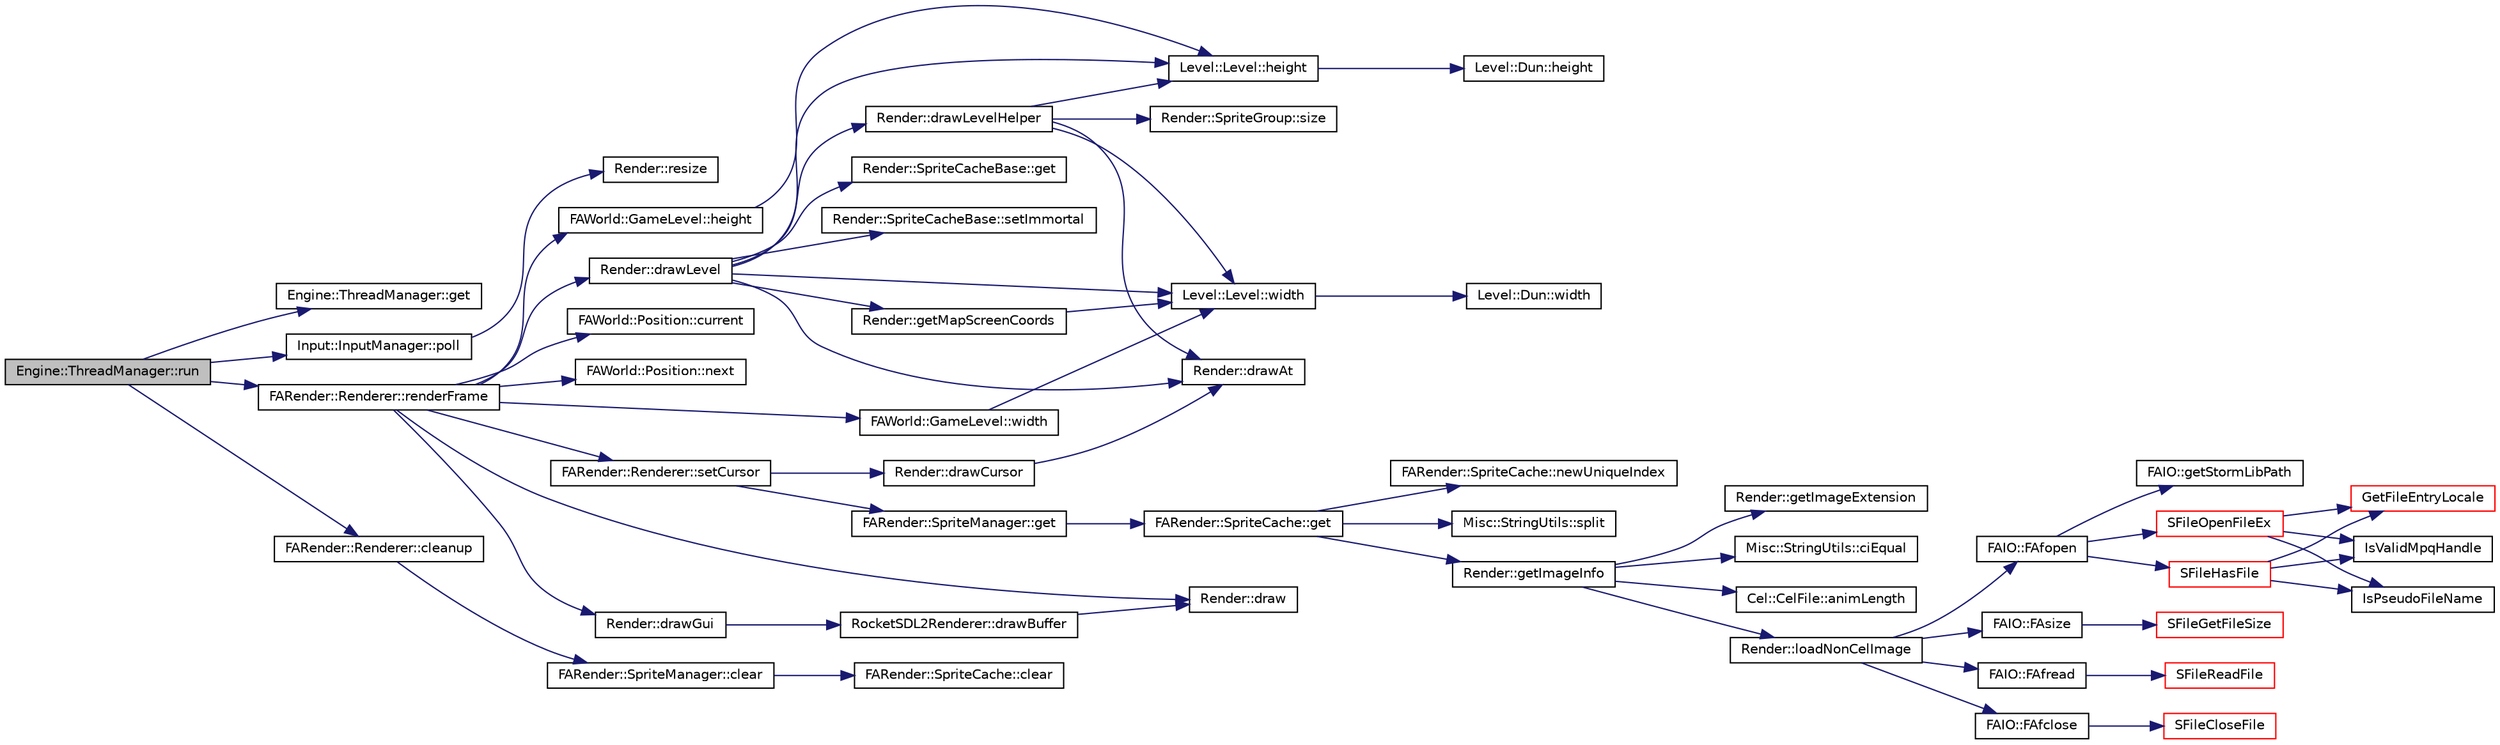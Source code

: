 digraph G
{
  edge [fontname="Helvetica",fontsize="10",labelfontname="Helvetica",labelfontsize="10"];
  node [fontname="Helvetica",fontsize="10",shape=record];
  rankdir="LR";
  Node1 [label="Engine::ThreadManager::run",height=0.2,width=0.4,color="black", fillcolor="grey75", style="filled" fontcolor="black"];
  Node1 -> Node2 [color="midnightblue",fontsize="10",style="solid",fontname="Helvetica"];
  Node2 [label="Engine::ThreadManager::get",height=0.2,width=0.4,color="black", fillcolor="white", style="filled",URL="$class_engine_1_1_thread_manager.html#a27827da1557a748ed2bb248d50d7a1ca"];
  Node1 -> Node3 [color="midnightblue",fontsize="10",style="solid",fontname="Helvetica"];
  Node3 [label="Input::InputManager::poll",height=0.2,width=0.4,color="black", fillcolor="white", style="filled",URL="$class_input_1_1_input_manager.html#a8c487668bd5ec294cfcccb94337f43d7"];
  Node3 -> Node4 [color="midnightblue",fontsize="10",style="solid",fontname="Helvetica"];
  Node4 [label="Render::resize",height=0.2,width=0.4,color="black", fillcolor="white", style="filled",URL="$namespace_render.html#aec95c0d3bbbec74e588dfefc1e0a1d9f"];
  Node1 -> Node5 [color="midnightblue",fontsize="10",style="solid",fontname="Helvetica"];
  Node5 [label="FARender::Renderer::renderFrame",height=0.2,width=0.4,color="black", fillcolor="white", style="filled",URL="$class_f_a_render_1_1_renderer.html#ad6e983189d6cf6b7aaef89d54ed89396",tooltip="To be called only by Engine::ThreadManager."];
  Node5 -> Node6 [color="midnightblue",fontsize="10",style="solid",fontname="Helvetica"];
  Node6 [label="FAWorld::GameLevel::width",height=0.2,width=0.4,color="black", fillcolor="white", style="filled",URL="$class_f_a_world_1_1_game_level.html#af36b2f0b685b079cba343778904c5930"];
  Node6 -> Node7 [color="midnightblue",fontsize="10",style="solid",fontname="Helvetica"];
  Node7 [label="Level::Level::width",height=0.2,width=0.4,color="black", fillcolor="white", style="filled",URL="$class_level_1_1_level.html#a8a9ab47247600f305776f3d62b73a46a"];
  Node7 -> Node8 [color="midnightblue",fontsize="10",style="solid",fontname="Helvetica"];
  Node8 [label="Level::Dun::width",height=0.2,width=0.4,color="black", fillcolor="white", style="filled",URL="$class_level_1_1_dun.html#a484e94f5c0d423b9277ee500583c510d"];
  Node5 -> Node9 [color="midnightblue",fontsize="10",style="solid",fontname="Helvetica"];
  Node9 [label="FAWorld::GameLevel::height",height=0.2,width=0.4,color="black", fillcolor="white", style="filled",URL="$class_f_a_world_1_1_game_level.html#ad576185f819af1be6b83418031d0cc58"];
  Node9 -> Node10 [color="midnightblue",fontsize="10",style="solid",fontname="Helvetica"];
  Node10 [label="Level::Level::height",height=0.2,width=0.4,color="black", fillcolor="white", style="filled",URL="$class_level_1_1_level.html#a2192aa396aedd8d135e8e027ed8a826e"];
  Node10 -> Node11 [color="midnightblue",fontsize="10",style="solid",fontname="Helvetica"];
  Node11 [label="Level::Dun::height",height=0.2,width=0.4,color="black", fillcolor="white", style="filled",URL="$class_level_1_1_dun.html#a741579a7d91d77fa99026cc35c77ac59"];
  Node5 -> Node12 [color="midnightblue",fontsize="10",style="solid",fontname="Helvetica"];
  Node12 [label="FAWorld::Position::current",height=0.2,width=0.4,color="black", fillcolor="white", style="filled",URL="$class_f_a_world_1_1_position.html#ad3f6fbf7e42940edc332a296a4c27090",tooltip="where we are coming from"];
  Node5 -> Node13 [color="midnightblue",fontsize="10",style="solid",fontname="Helvetica"];
  Node13 [label="FAWorld::Position::next",height=0.2,width=0.4,color="black", fillcolor="white", style="filled",URL="$class_f_a_world_1_1_position.html#aaab58152fbd29cfde68a7317dad1f83d",tooltip="where we are going to"];
  Node5 -> Node14 [color="midnightblue",fontsize="10",style="solid",fontname="Helvetica"];
  Node14 [label="Render::drawLevel",height=0.2,width=0.4,color="black", fillcolor="white", style="filled",URL="$namespace_render.html#aa2625d5d45177718b16be35d3de01643"];
  Node14 -> Node15 [color="midnightblue",fontsize="10",style="solid",fontname="Helvetica"];
  Node15 [label="Render::getMapScreenCoords",height=0.2,width=0.4,color="black", fillcolor="white", style="filled",URL="$namespace_render.html#aa1e46d36c78f3a7f7f2715ebaa057bc9"];
  Node15 -> Node7 [color="midnightblue",fontsize="10",style="solid",fontname="Helvetica"];
  Node14 -> Node16 [color="midnightblue",fontsize="10",style="solid",fontname="Helvetica"];
  Node16 [label="Render::SpriteCacheBase::get",height=0.2,width=0.4,color="black", fillcolor="white", style="filled",URL="$class_render_1_1_sprite_cache_base.html#ac4423720734020abfa127474bec66924"];
  Node14 -> Node7 [color="midnightblue",fontsize="10",style="solid",fontname="Helvetica"];
  Node14 -> Node10 [color="midnightblue",fontsize="10",style="solid",fontname="Helvetica"];
  Node14 -> Node17 [color="midnightblue",fontsize="10",style="solid",fontname="Helvetica"];
  Node17 [label="Render::drawLevelHelper",height=0.2,width=0.4,color="black", fillcolor="white", style="filled",URL="$namespace_render.html#abfbdc758f189d3035f48e856d7083693"];
  Node17 -> Node7 [color="midnightblue",fontsize="10",style="solid",fontname="Helvetica"];
  Node17 -> Node10 [color="midnightblue",fontsize="10",style="solid",fontname="Helvetica"];
  Node17 -> Node18 [color="midnightblue",fontsize="10",style="solid",fontname="Helvetica"];
  Node18 [label="Render::SpriteGroup::size",height=0.2,width=0.4,color="black", fillcolor="white", style="filled",URL="$class_render_1_1_sprite_group.html#a6509b30910ff7482b45d96f459938aa2"];
  Node17 -> Node19 [color="midnightblue",fontsize="10",style="solid",fontname="Helvetica"];
  Node19 [label="Render::drawAt",height=0.2,width=0.4,color="black", fillcolor="white", style="filled",URL="$namespace_render.html#a725f4e1357ec4979c7ed97f447c7d5a6"];
  Node14 -> Node20 [color="midnightblue",fontsize="10",style="solid",fontname="Helvetica"];
  Node20 [label="Render::SpriteCacheBase::setImmortal",height=0.2,width=0.4,color="black", fillcolor="white", style="filled",URL="$class_render_1_1_sprite_cache_base.html#af0a06d2069abeca46b501c6414319e68"];
  Node14 -> Node19 [color="midnightblue",fontsize="10",style="solid",fontname="Helvetica"];
  Node5 -> Node21 [color="midnightblue",fontsize="10",style="solid",fontname="Helvetica"];
  Node21 [label="Render::drawGui",height=0.2,width=0.4,color="black", fillcolor="white", style="filled",URL="$namespace_render.html#ab202bc8717cdb0033125cb9446fd2db2"];
  Node21 -> Node22 [color="midnightblue",fontsize="10",style="solid",fontname="Helvetica"];
  Node22 [label="RocketSDL2Renderer::drawBuffer",height=0.2,width=0.4,color="black", fillcolor="white", style="filled",URL="$class_rocket_s_d_l2_renderer.html#a4d590e7958e63257934ec4a23c33750f"];
  Node22 -> Node23 [color="midnightblue",fontsize="10",style="solid",fontname="Helvetica"];
  Node23 [label="Render::draw",height=0.2,width=0.4,color="black", fillcolor="white", style="filled",URL="$namespace_render.html#a7087bcd1e1950ec6ef28ff4897018fd9"];
  Node5 -> Node24 [color="midnightblue",fontsize="10",style="solid",fontname="Helvetica"];
  Node24 [label="FARender::Renderer::setCursor",height=0.2,width=0.4,color="black", fillcolor="white", style="filled",URL="$class_f_a_render_1_1_renderer.html#aa73fae0f49236c7a83fa6b01a9e5e8d4"];
  Node24 -> Node25 [color="midnightblue",fontsize="10",style="solid",fontname="Helvetica"];
  Node25 [label="FARender::SpriteManager::get",height=0.2,width=0.4,color="black", fillcolor="white", style="filled",URL="$class_f_a_render_1_1_sprite_manager.html#aea2af871429cd9ac16e419e17ec03da5",tooltip="To be called from the game thread."];
  Node25 -> Node26 [color="midnightblue",fontsize="10",style="solid",fontname="Helvetica"];
  Node26 [label="FARender::SpriteCache::get",height=0.2,width=0.4,color="black", fillcolor="white", style="filled",URL="$class_f_a_render_1_1_sprite_cache.html#ad480d3c6ae72f0a19439e542bea9356c",tooltip="To be called from the game thread."];
  Node26 -> Node27 [color="midnightblue",fontsize="10",style="solid",fontname="Helvetica"];
  Node27 [label="FARender::SpriteCache::newUniqueIndex",height=0.2,width=0.4,color="black", fillcolor="white", style="filled",URL="$class_f_a_render_1_1_sprite_cache.html#aa29b27a49149aac3fb83560d8d05867f",tooltip="Can be called from any thread."];
  Node26 -> Node28 [color="midnightblue",fontsize="10",style="solid",fontname="Helvetica"];
  Node28 [label="Misc::StringUtils::split",height=0.2,width=0.4,color="black", fillcolor="white", style="filled",URL="$class_misc_1_1_string_utils.html#ad4f3a03d1fd36d62265a3272da3e2a58"];
  Node26 -> Node29 [color="midnightblue",fontsize="10",style="solid",fontname="Helvetica"];
  Node29 [label="Render::getImageInfo",height=0.2,width=0.4,color="black", fillcolor="white", style="filled",URL="$namespace_render.html#a04af26977f421431f3a4569af1b877f4"];
  Node29 -> Node30 [color="midnightblue",fontsize="10",style="solid",fontname="Helvetica"];
  Node30 [label="Render::getImageExtension",height=0.2,width=0.4,color="black", fillcolor="white", style="filled",URL="$namespace_render.html#a8b66dddb0313a61f2211531c6bfd433e"];
  Node29 -> Node31 [color="midnightblue",fontsize="10",style="solid",fontname="Helvetica"];
  Node31 [label="Misc::StringUtils::ciEqual",height=0.2,width=0.4,color="black", fillcolor="white", style="filled",URL="$class_misc_1_1_string_utils.html#a0f8cb0ac134191ba8417f74ab7dc4de6"];
  Node29 -> Node32 [color="midnightblue",fontsize="10",style="solid",fontname="Helvetica"];
  Node32 [label="Cel::CelFile::animLength",height=0.2,width=0.4,color="black", fillcolor="white", style="filled",URL="$class_cel_1_1_cel_file.html#a3250aab7b67716ab35d84c4d4f1e76d8",tooltip="if normal cel file, returns same as numFrames(), for an archive, the number of frames in each subcel..."];
  Node29 -> Node33 [color="midnightblue",fontsize="10",style="solid",fontname="Helvetica"];
  Node33 [label="Render::loadNonCelImage",height=0.2,width=0.4,color="black", fillcolor="white", style="filled",URL="$namespace_render.html#ac19fcc278cfef53ca0b941ff040fb5d3"];
  Node33 -> Node34 [color="midnightblue",fontsize="10",style="solid",fontname="Helvetica"];
  Node34 [label="FAIO::FAfopen",height=0.2,width=0.4,color="black", fillcolor="white", style="filled",URL="$namespace_f_a_i_o.html#a19fa8e6274a04bdeb5c54d1552e6248e"];
  Node34 -> Node35 [color="midnightblue",fontsize="10",style="solid",fontname="Helvetica"];
  Node35 [label="FAIO::getStormLibPath",height=0.2,width=0.4,color="black", fillcolor="white", style="filled",URL="$namespace_f_a_i_o.html#a96e8681bec0c217e0af771edd596d551"];
  Node34 -> Node36 [color="midnightblue",fontsize="10",style="solid",fontname="Helvetica"];
  Node36 [label="SFileHasFile",height=0.2,width=0.4,color="red", fillcolor="white", style="filled",URL="$_s_file_open_file_ex_8cpp.html#a7fb756b76326ffec7dbe07e4167490c0"];
  Node36 -> Node37 [color="midnightblue",fontsize="10",style="solid",fontname="Helvetica"];
  Node37 [label="IsValidMpqHandle",height=0.2,width=0.4,color="black", fillcolor="white", style="filled",URL="$_s_base_common_8cpp.html#a67882fdf8d424efbb6b2e1f748583a66"];
  Node36 -> Node38 [color="midnightblue",fontsize="10",style="solid",fontname="Helvetica"];
  Node38 [label="IsPseudoFileName",height=0.2,width=0.4,color="black", fillcolor="white", style="filled",URL="$_s_base_common_8cpp.html#ad01c4c290fa6caebc77053dbc12c1070"];
  Node36 -> Node39 [color="midnightblue",fontsize="10",style="solid",fontname="Helvetica"];
  Node39 [label="GetFileEntryLocale",height=0.2,width=0.4,color="red", fillcolor="white", style="filled",URL="$_s_base_file_table_8cpp.html#a7347ab3dd849dcc0350e1ca8d83af6b3"];
  Node34 -> Node40 [color="midnightblue",fontsize="10",style="solid",fontname="Helvetica"];
  Node40 [label="SFileOpenFileEx",height=0.2,width=0.4,color="red", fillcolor="white", style="filled",URL="$_s_file_open_file_ex_8cpp.html#af9090bd528ef09a1c58bdb3931be5ec3"];
  Node40 -> Node37 [color="midnightblue",fontsize="10",style="solid",fontname="Helvetica"];
  Node40 -> Node38 [color="midnightblue",fontsize="10",style="solid",fontname="Helvetica"];
  Node40 -> Node39 [color="midnightblue",fontsize="10",style="solid",fontname="Helvetica"];
  Node33 -> Node41 [color="midnightblue",fontsize="10",style="solid",fontname="Helvetica"];
  Node41 [label="FAIO::FAsize",height=0.2,width=0.4,color="black", fillcolor="white", style="filled",URL="$namespace_f_a_i_o.html#a9d547e56596e31ea2319e851e0010d90"];
  Node41 -> Node42 [color="midnightblue",fontsize="10",style="solid",fontname="Helvetica"];
  Node42 [label="SFileGetFileSize",height=0.2,width=0.4,color="red", fillcolor="white", style="filled",URL="$_s_file_read_file_8cpp.html#a1d30c5a49fb9c1c1669884646282e4d3"];
  Node33 -> Node43 [color="midnightblue",fontsize="10",style="solid",fontname="Helvetica"];
  Node43 [label="FAIO::FAfread",height=0.2,width=0.4,color="black", fillcolor="white", style="filled",URL="$namespace_f_a_i_o.html#a68409e8d223eec973ba9abdce4e0c6d0"];
  Node43 -> Node44 [color="midnightblue",fontsize="10",style="solid",fontname="Helvetica"];
  Node44 [label="SFileReadFile",height=0.2,width=0.4,color="red", fillcolor="white", style="filled",URL="$_s_file_read_file_8cpp.html#a3c81a68cbecef70ab57c9d3145ef8b7d"];
  Node33 -> Node45 [color="midnightblue",fontsize="10",style="solid",fontname="Helvetica"];
  Node45 [label="FAIO::FAfclose",height=0.2,width=0.4,color="black", fillcolor="white", style="filled",URL="$namespace_f_a_i_o.html#aa25595114f47db59a9c880caf2c83022"];
  Node45 -> Node46 [color="midnightblue",fontsize="10",style="solid",fontname="Helvetica"];
  Node46 [label="SFileCloseFile",height=0.2,width=0.4,color="red", fillcolor="white", style="filled",URL="$_s_file_open_file_ex_8cpp.html#a49a09a38e6dc3b1afd95163a1c9052c6"];
  Node24 -> Node47 [color="midnightblue",fontsize="10",style="solid",fontname="Helvetica"];
  Node47 [label="Render::drawCursor",height=0.2,width=0.4,color="black", fillcolor="white", style="filled",URL="$namespace_render.html#ae8490bd4dd892c99b383fe597d8c51e6"];
  Node47 -> Node19 [color="midnightblue",fontsize="10",style="solid",fontname="Helvetica"];
  Node5 -> Node23 [color="midnightblue",fontsize="10",style="solid",fontname="Helvetica"];
  Node1 -> Node48 [color="midnightblue",fontsize="10",style="solid",fontname="Helvetica"];
  Node48 [label="FARender::Renderer::cleanup",height=0.2,width=0.4,color="black", fillcolor="white", style="filled",URL="$class_f_a_render_1_1_renderer.html#a7c3143aefd6b3454e511ed572dad79c9",tooltip="To be called only by Engine::ThreadManager."];
  Node48 -> Node49 [color="midnightblue",fontsize="10",style="solid",fontname="Helvetica"];
  Node49 [label="FARender::SpriteManager::clear",height=0.2,width=0.4,color="black", fillcolor="white", style="filled",URL="$class_f_a_render_1_1_sprite_manager.html#a3654837a02b4e588ea5a5f486dac3203",tooltip="To be called from the render thread."];
  Node49 -> Node50 [color="midnightblue",fontsize="10",style="solid",fontname="Helvetica"];
  Node50 [label="FARender::SpriteCache::clear",height=0.2,width=0.4,color="black", fillcolor="white", style="filled",URL="$class_f_a_render_1_1_sprite_cache.html#aa02c7cd887f96554f6f2e62f2588d1fa"];
}

